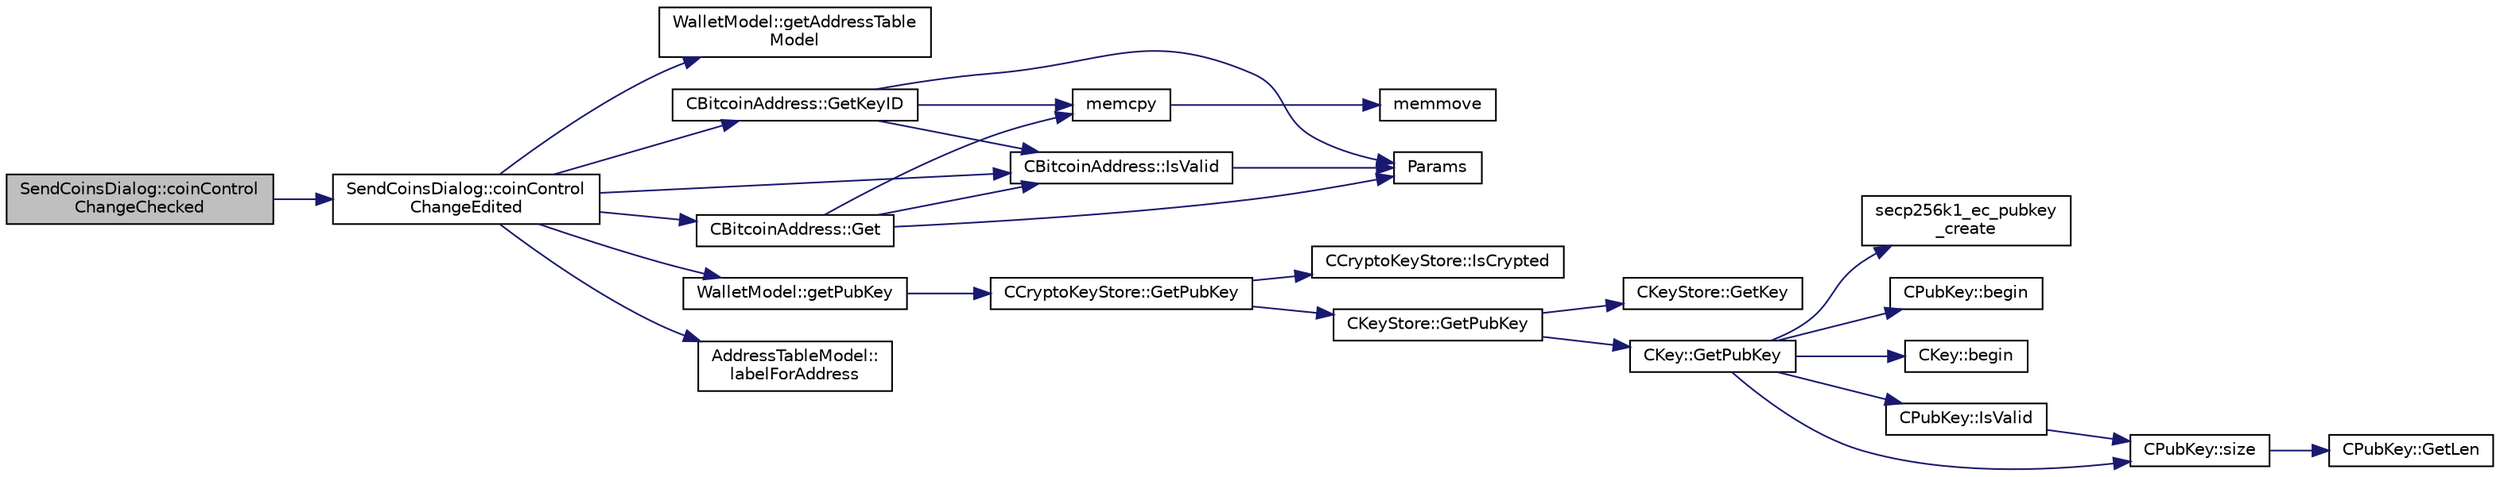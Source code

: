 digraph "SendCoinsDialog::coinControlChangeChecked"
{
  edge [fontname="Helvetica",fontsize="10",labelfontname="Helvetica",labelfontsize="10"];
  node [fontname="Helvetica",fontsize="10",shape=record];
  rankdir="LR";
  Node485 [label="SendCoinsDialog::coinControl\lChangeChecked",height=0.2,width=0.4,color="black", fillcolor="grey75", style="filled", fontcolor="black"];
  Node485 -> Node486 [color="midnightblue",fontsize="10",style="solid",fontname="Helvetica"];
  Node486 [label="SendCoinsDialog::coinControl\lChangeEdited",height=0.2,width=0.4,color="black", fillcolor="white", style="filled",URL="$class_send_coins_dialog.html#a1f419f2381bce2ae9b4a7bd140f25a4e"];
  Node486 -> Node487 [color="midnightblue",fontsize="10",style="solid",fontname="Helvetica"];
  Node487 [label="WalletModel::getAddressTable\lModel",height=0.2,width=0.4,color="black", fillcolor="white", style="filled",URL="$class_wallet_model.html#a89ed202e2dbc04aaa70d72872b95b351"];
  Node486 -> Node488 [color="midnightblue",fontsize="10",style="solid",fontname="Helvetica"];
  Node488 [label="CBitcoinAddress::IsValid",height=0.2,width=0.4,color="black", fillcolor="white", style="filled",URL="$class_c_bitcoin_address.html#ab39907ce6895062a8f8bf585270ef13b"];
  Node488 -> Node489 [color="midnightblue",fontsize="10",style="solid",fontname="Helvetica"];
  Node489 [label="Params",height=0.2,width=0.4,color="black", fillcolor="white", style="filled",URL="$chainparams_8cpp.html#ace5c5b706d71a324a417dd2db394fd4a",tooltip="Return the currently selected parameters. "];
  Node486 -> Node490 [color="midnightblue",fontsize="10",style="solid",fontname="Helvetica"];
  Node490 [label="CBitcoinAddress::GetKeyID",height=0.2,width=0.4,color="black", fillcolor="white", style="filled",URL="$class_c_bitcoin_address.html#af3d7c4547803b09144fc040320f687dd"];
  Node490 -> Node488 [color="midnightblue",fontsize="10",style="solid",fontname="Helvetica"];
  Node490 -> Node489 [color="midnightblue",fontsize="10",style="solid",fontname="Helvetica"];
  Node490 -> Node491 [color="midnightblue",fontsize="10",style="solid",fontname="Helvetica"];
  Node491 [label="memcpy",height=0.2,width=0.4,color="black", fillcolor="white", style="filled",URL="$glibc__compat_8cpp.html#a0f46826ab0466591e136db24394923cf"];
  Node491 -> Node492 [color="midnightblue",fontsize="10",style="solid",fontname="Helvetica"];
  Node492 [label="memmove",height=0.2,width=0.4,color="black", fillcolor="white", style="filled",URL="$glibc__compat_8cpp.html#a9778d49e9029dd75bc53ecbbf9f5e9a1"];
  Node486 -> Node493 [color="midnightblue",fontsize="10",style="solid",fontname="Helvetica"];
  Node493 [label="WalletModel::getPubKey",height=0.2,width=0.4,color="black", fillcolor="white", style="filled",URL="$class_wallet_model.html#abe0b4462654768f301d1f758f7907ca2"];
  Node493 -> Node494 [color="midnightblue",fontsize="10",style="solid",fontname="Helvetica"];
  Node494 [label="CCryptoKeyStore::GetPubKey",height=0.2,width=0.4,color="black", fillcolor="white", style="filled",URL="$class_c_crypto_key_store.html#a20b474adfe6900bb36cd4fd6f9c31380"];
  Node494 -> Node495 [color="midnightblue",fontsize="10",style="solid",fontname="Helvetica"];
  Node495 [label="CCryptoKeyStore::IsCrypted",height=0.2,width=0.4,color="black", fillcolor="white", style="filled",URL="$class_c_crypto_key_store.html#acc8fed44366c98fb481333ca6e867088"];
  Node494 -> Node496 [color="midnightblue",fontsize="10",style="solid",fontname="Helvetica"];
  Node496 [label="CKeyStore::GetPubKey",height=0.2,width=0.4,color="black", fillcolor="white", style="filled",URL="$class_c_key_store.html#ab83687ea4c9df138b21f6ec3e9809f42"];
  Node496 -> Node497 [color="midnightblue",fontsize="10",style="solid",fontname="Helvetica"];
  Node497 [label="CKeyStore::GetKey",height=0.2,width=0.4,color="black", fillcolor="white", style="filled",URL="$class_c_key_store.html#a2dffca468fef2e5da2e42a7c983d968a"];
  Node496 -> Node498 [color="midnightblue",fontsize="10",style="solid",fontname="Helvetica"];
  Node498 [label="CKey::GetPubKey",height=0.2,width=0.4,color="black", fillcolor="white", style="filled",URL="$class_c_key.html#aa1085c59603a62db6ec776300f250337",tooltip="Compute the public key from a private key. "];
  Node498 -> Node499 [color="midnightblue",fontsize="10",style="solid",fontname="Helvetica"];
  Node499 [label="secp256k1_ec_pubkey\l_create",height=0.2,width=0.4,color="black", fillcolor="white", style="filled",URL="$secp256k1_8h.html#a22e1ef593e0d06d40b4f233e91447aa3",tooltip="Compute the public key for a secret key. "];
  Node498 -> Node500 [color="midnightblue",fontsize="10",style="solid",fontname="Helvetica"];
  Node500 [label="CPubKey::begin",height=0.2,width=0.4,color="black", fillcolor="white", style="filled",URL="$class_c_pub_key.html#a859ab9909d68092d6d4fc739237ab358"];
  Node498 -> Node501 [color="midnightblue",fontsize="10",style="solid",fontname="Helvetica"];
  Node501 [label="CKey::begin",height=0.2,width=0.4,color="black", fillcolor="white", style="filled",URL="$class_c_key.html#ab8dee0ad9d933304a22284ee40040847"];
  Node498 -> Node502 [color="midnightblue",fontsize="10",style="solid",fontname="Helvetica"];
  Node502 [label="CPubKey::size",height=0.2,width=0.4,color="black", fillcolor="white", style="filled",URL="$class_c_pub_key.html#a6bb28fcf0a5f799c69f5b7269363b309",tooltip="Simple read-only vector-like interface to the pubkey data. "];
  Node502 -> Node503 [color="midnightblue",fontsize="10",style="solid",fontname="Helvetica"];
  Node503 [label="CPubKey::GetLen",height=0.2,width=0.4,color="black", fillcolor="white", style="filled",URL="$class_c_pub_key.html#a7dc71b3f037c84268dc22de97d7b65fb",tooltip="Compute the length of a pubkey with a given first byte. "];
  Node498 -> Node504 [color="midnightblue",fontsize="10",style="solid",fontname="Helvetica"];
  Node504 [label="CPubKey::IsValid",height=0.2,width=0.4,color="black", fillcolor="white", style="filled",URL="$class_c_pub_key.html#a4fa94293cf8577fd039b9a133f6c7f30"];
  Node504 -> Node502 [color="midnightblue",fontsize="10",style="solid",fontname="Helvetica"];
  Node486 -> Node505 [color="midnightblue",fontsize="10",style="solid",fontname="Helvetica"];
  Node505 [label="AddressTableModel::\llabelForAddress",height=0.2,width=0.4,color="black", fillcolor="white", style="filled",URL="$class_address_table_model.html#afcdbfc17ac480f5a57382cbcf096ccb3"];
  Node486 -> Node506 [color="midnightblue",fontsize="10",style="solid",fontname="Helvetica"];
  Node506 [label="CBitcoinAddress::Get",height=0.2,width=0.4,color="black", fillcolor="white", style="filled",URL="$class_c_bitcoin_address.html#a1e44de10dfc84d1fd2e15150f1e22b8e"];
  Node506 -> Node488 [color="midnightblue",fontsize="10",style="solid",fontname="Helvetica"];
  Node506 -> Node491 [color="midnightblue",fontsize="10",style="solid",fontname="Helvetica"];
  Node506 -> Node489 [color="midnightblue",fontsize="10",style="solid",fontname="Helvetica"];
}
